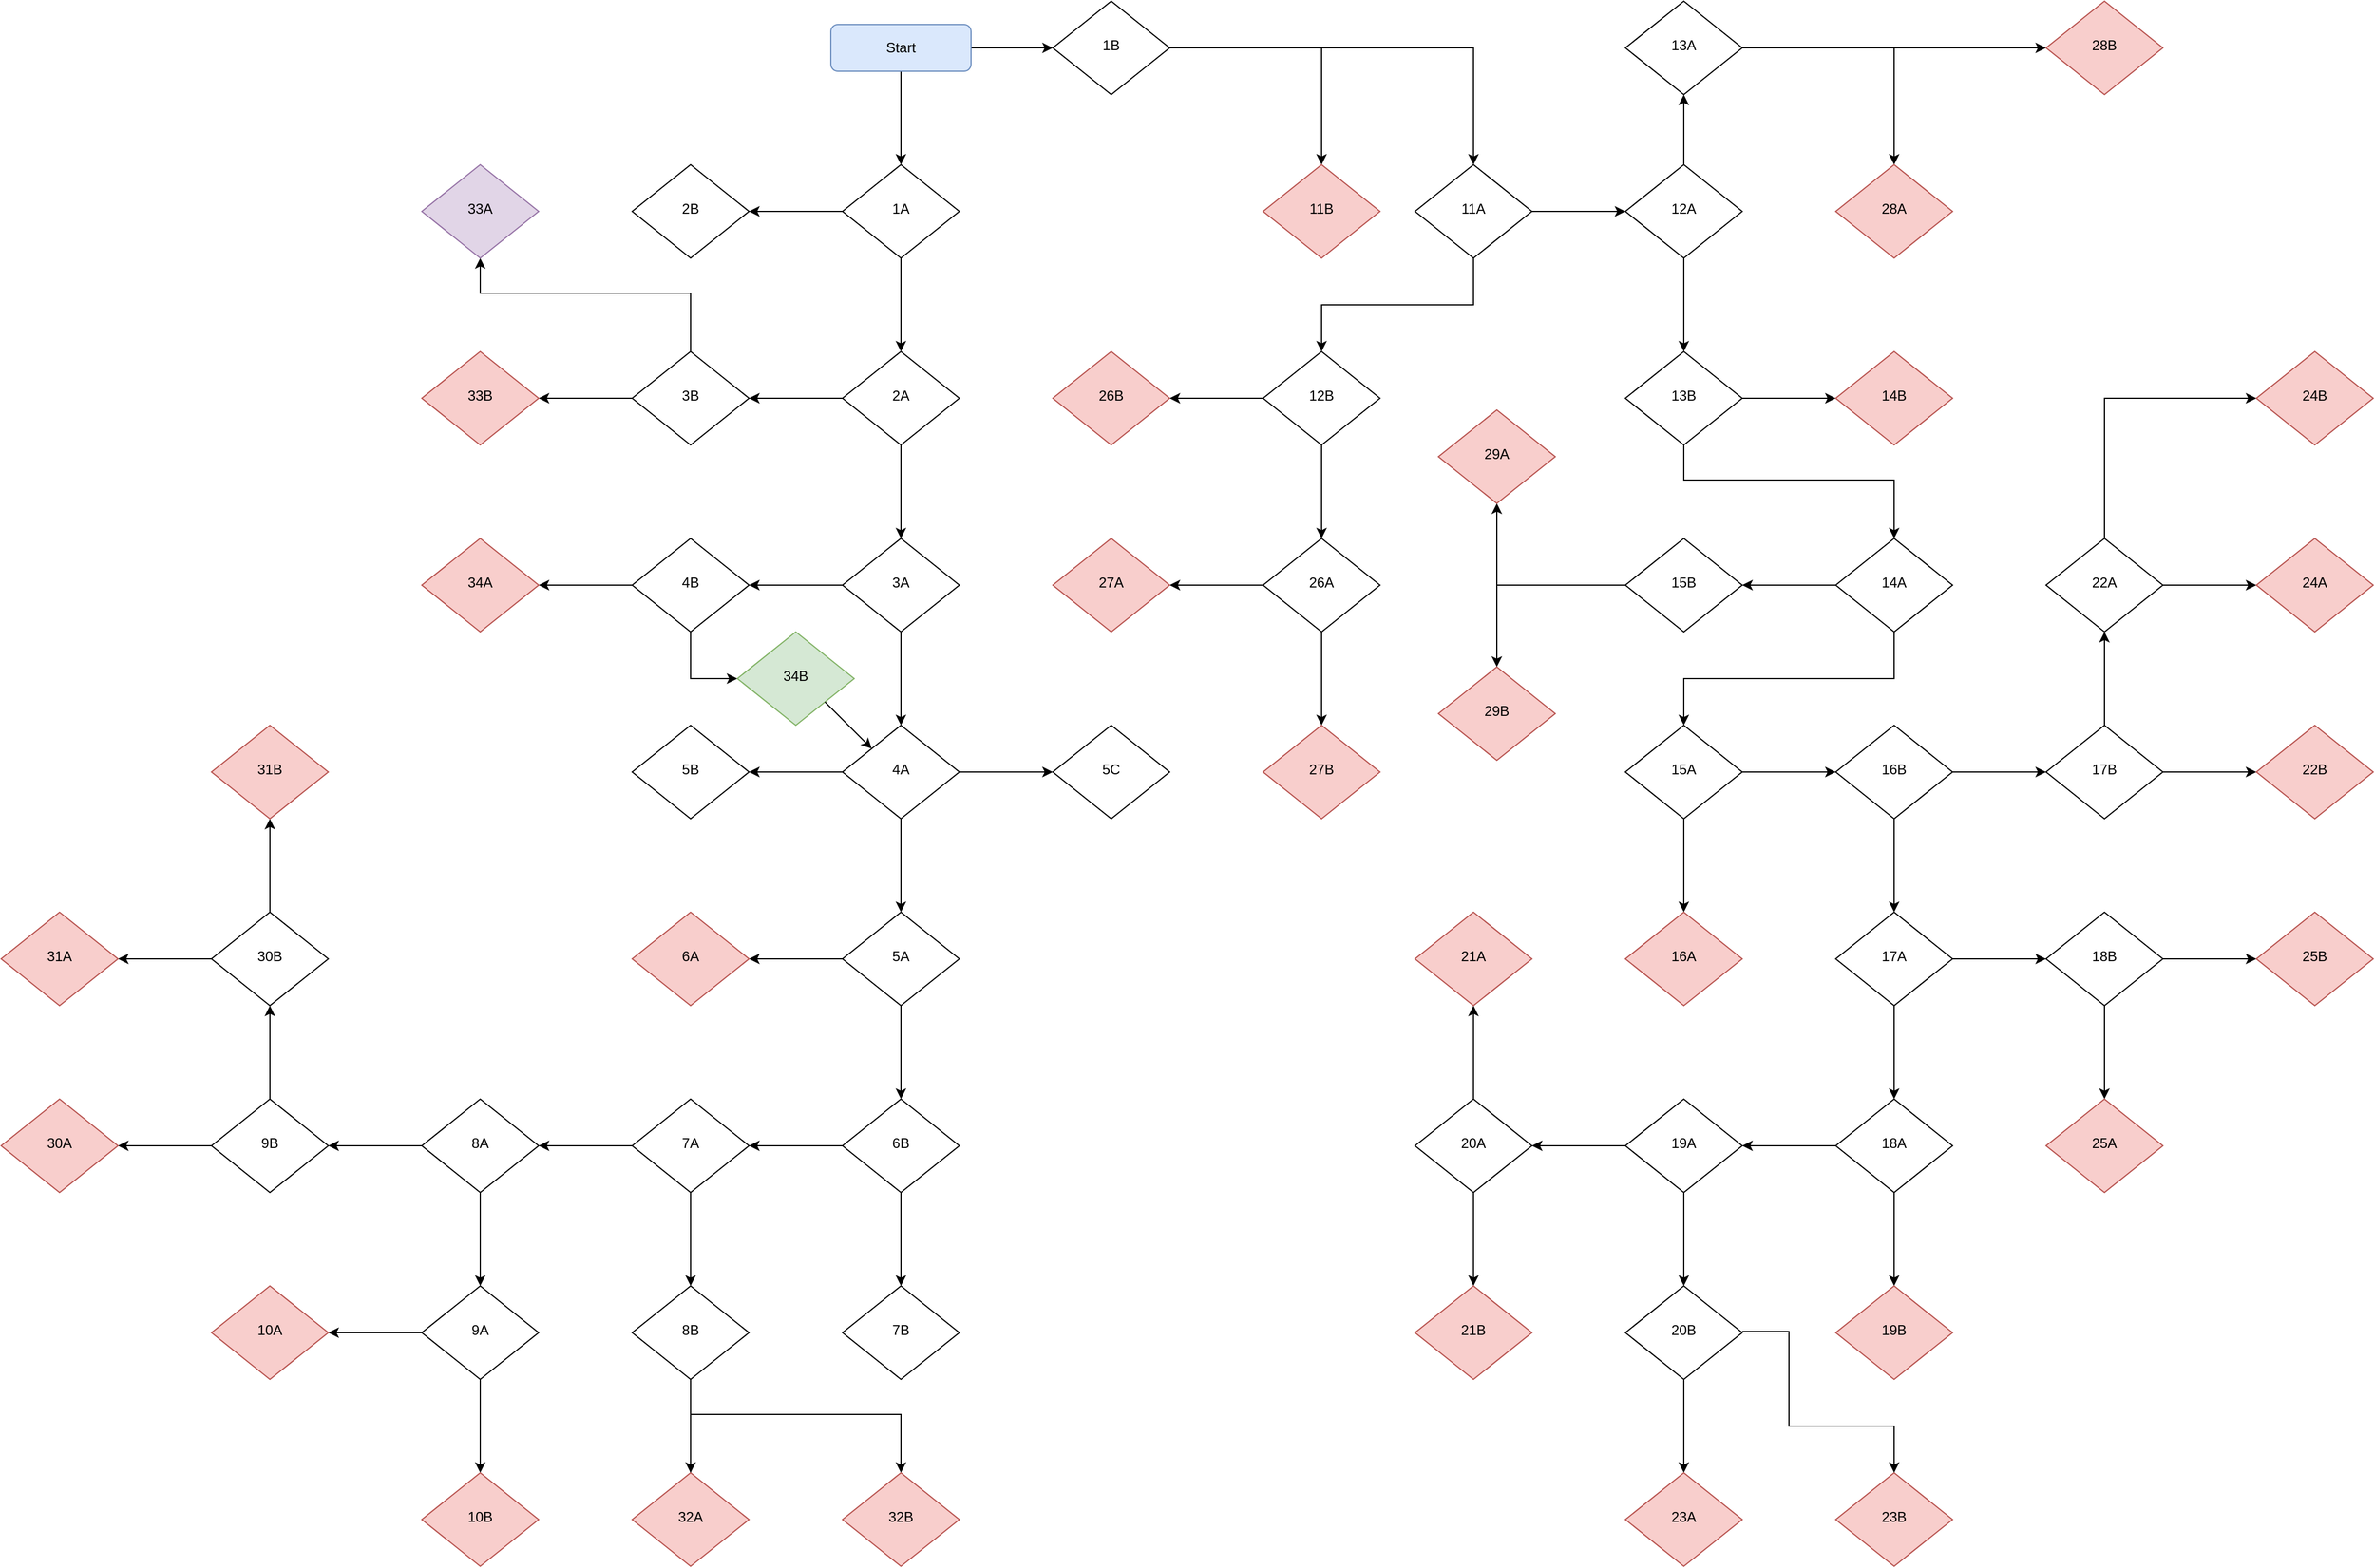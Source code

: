 <mxfile version="20.5.1" type="device"><diagram id="C5RBs43oDa-KdzZeNtuy" name="Page-1"><mxGraphModel dx="2282" dy="828" grid="1" gridSize="10" guides="1" tooltips="1" connect="1" arrows="1" fold="1" page="1" pageScale="1" pageWidth="827" pageHeight="1169" math="0" shadow="0"><root><mxCell id="WIyWlLk6GJQsqaUBKTNV-0"/><mxCell id="WIyWlLk6GJQsqaUBKTNV-1" parent="WIyWlLk6GJQsqaUBKTNV-0"/><mxCell id="Xb-fCRX7kmnJ2UhcI5uD-5" value="" style="edgeStyle=orthogonalEdgeStyle;rounded=0;orthogonalLoop=1;jettySize=auto;html=1;" edge="1" parent="WIyWlLk6GJQsqaUBKTNV-1" source="WIyWlLk6GJQsqaUBKTNV-3" target="Xb-fCRX7kmnJ2UhcI5uD-3"><mxGeometry relative="1" as="geometry"/></mxCell><mxCell id="Xb-fCRX7kmnJ2UhcI5uD-6" value="" style="edgeStyle=orthogonalEdgeStyle;rounded=0;orthogonalLoop=1;jettySize=auto;html=1;" edge="1" parent="WIyWlLk6GJQsqaUBKTNV-1" source="WIyWlLk6GJQsqaUBKTNV-3" target="WIyWlLk6GJQsqaUBKTNV-6"><mxGeometry relative="1" as="geometry"/></mxCell><mxCell id="WIyWlLk6GJQsqaUBKTNV-3" value="Start" style="rounded=1;whiteSpace=wrap;html=1;fontSize=12;glass=0;strokeWidth=1;shadow=0;fillColor=#dae8fc;strokeColor=#6c8ebf;" parent="WIyWlLk6GJQsqaUBKTNV-1" vertex="1"><mxGeometry x="160" y="50" width="120" height="40" as="geometry"/></mxCell><mxCell id="Xb-fCRX7kmnJ2UhcI5uD-8" value="" style="edgeStyle=orthogonalEdgeStyle;rounded=0;orthogonalLoop=1;jettySize=auto;html=1;" edge="1" parent="WIyWlLk6GJQsqaUBKTNV-1" source="WIyWlLk6GJQsqaUBKTNV-6" target="Xb-fCRX7kmnJ2UhcI5uD-7"><mxGeometry relative="1" as="geometry"><Array as="points"><mxPoint x="40" y="210"/></Array></mxGeometry></mxCell><mxCell id="Xb-fCRX7kmnJ2UhcI5uD-10" value="" style="edgeStyle=orthogonalEdgeStyle;rounded=0;orthogonalLoop=1;jettySize=auto;html=1;" edge="1" parent="WIyWlLk6GJQsqaUBKTNV-1" source="WIyWlLk6GJQsqaUBKTNV-6" target="Xb-fCRX7kmnJ2UhcI5uD-9"><mxGeometry relative="1" as="geometry"/></mxCell><mxCell id="WIyWlLk6GJQsqaUBKTNV-6" value="1A" style="rhombus;whiteSpace=wrap;html=1;shadow=0;fontFamily=Helvetica;fontSize=12;align=center;strokeWidth=1;spacing=6;spacingTop=-4;" parent="WIyWlLk6GJQsqaUBKTNV-1" vertex="1"><mxGeometry x="170" y="170" width="100" height="80" as="geometry"/></mxCell><mxCell id="Xb-fCRX7kmnJ2UhcI5uD-70" value="" style="edgeStyle=orthogonalEdgeStyle;rounded=0;orthogonalLoop=1;jettySize=auto;html=1;" edge="1" parent="WIyWlLk6GJQsqaUBKTNV-1" source="Xb-fCRX7kmnJ2UhcI5uD-3" target="Xb-fCRX7kmnJ2UhcI5uD-69"><mxGeometry relative="1" as="geometry"><Array as="points"><mxPoint x="580" y="70"/></Array></mxGeometry></mxCell><mxCell id="Xb-fCRX7kmnJ2UhcI5uD-3" value="1B" style="rhombus;whiteSpace=wrap;html=1;shadow=0;fontFamily=Helvetica;fontSize=12;align=center;strokeWidth=1;spacing=6;spacingTop=-4;" vertex="1" parent="WIyWlLk6GJQsqaUBKTNV-1"><mxGeometry x="350" y="30" width="100" height="80" as="geometry"/></mxCell><mxCell id="Xb-fCRX7kmnJ2UhcI5uD-7" value="2B" style="rhombus;whiteSpace=wrap;html=1;shadow=0;strokeWidth=1;spacing=6;spacingTop=-4;" vertex="1" parent="WIyWlLk6GJQsqaUBKTNV-1"><mxGeometry x="-10" y="170" width="100" height="80" as="geometry"/></mxCell><mxCell id="Xb-fCRX7kmnJ2UhcI5uD-12" value="" style="edgeStyle=orthogonalEdgeStyle;rounded=0;orthogonalLoop=1;jettySize=auto;html=1;" edge="1" parent="WIyWlLk6GJQsqaUBKTNV-1" source="Xb-fCRX7kmnJ2UhcI5uD-9" target="Xb-fCRX7kmnJ2UhcI5uD-11"><mxGeometry relative="1" as="geometry"/></mxCell><mxCell id="Xb-fCRX7kmnJ2UhcI5uD-15" value="" style="edgeStyle=orthogonalEdgeStyle;rounded=0;orthogonalLoop=1;jettySize=auto;html=1;" edge="1" parent="WIyWlLk6GJQsqaUBKTNV-1" source="Xb-fCRX7kmnJ2UhcI5uD-9" target="Xb-fCRX7kmnJ2UhcI5uD-14"><mxGeometry relative="1" as="geometry"/></mxCell><mxCell id="Xb-fCRX7kmnJ2UhcI5uD-9" value="2A" style="rhombus;whiteSpace=wrap;html=1;shadow=0;fontFamily=Helvetica;fontSize=12;align=center;strokeWidth=1;spacing=6;spacingTop=-4;" vertex="1" parent="WIyWlLk6GJQsqaUBKTNV-1"><mxGeometry x="170" y="330" width="100" height="80" as="geometry"/></mxCell><mxCell id="Xb-fCRX7kmnJ2UhcI5uD-18" value="" style="edgeStyle=orthogonalEdgeStyle;rounded=0;orthogonalLoop=1;jettySize=auto;html=1;" edge="1" parent="WIyWlLk6GJQsqaUBKTNV-1" source="Xb-fCRX7kmnJ2UhcI5uD-11" target="Xb-fCRX7kmnJ2UhcI5uD-17"><mxGeometry relative="1" as="geometry"/></mxCell><mxCell id="Xb-fCRX7kmnJ2UhcI5uD-21" value="" style="edgeStyle=orthogonalEdgeStyle;rounded=0;orthogonalLoop=1;jettySize=auto;html=1;" edge="1" parent="WIyWlLk6GJQsqaUBKTNV-1" source="Xb-fCRX7kmnJ2UhcI5uD-11" target="Xb-fCRX7kmnJ2UhcI5uD-20"><mxGeometry relative="1" as="geometry"/></mxCell><mxCell id="Xb-fCRX7kmnJ2UhcI5uD-11" value="3A" style="rhombus;whiteSpace=wrap;html=1;shadow=0;fontFamily=Helvetica;fontSize=12;align=center;strokeWidth=1;spacing=6;spacingTop=-4;" vertex="1" parent="WIyWlLk6GJQsqaUBKTNV-1"><mxGeometry x="170" y="490" width="100" height="80" as="geometry"/></mxCell><mxCell id="Xb-fCRX7kmnJ2UhcI5uD-197" value="" style="edgeStyle=orthogonalEdgeStyle;rounded=0;orthogonalLoop=1;jettySize=auto;html=1;" edge="1" parent="WIyWlLk6GJQsqaUBKTNV-1" source="Xb-fCRX7kmnJ2UhcI5uD-14" target="Xb-fCRX7kmnJ2UhcI5uD-196"><mxGeometry relative="1" as="geometry"><Array as="points"><mxPoint x="40" y="280"/><mxPoint x="-140" y="280"/></Array></mxGeometry></mxCell><mxCell id="Xb-fCRX7kmnJ2UhcI5uD-200" value="" style="edgeStyle=orthogonalEdgeStyle;rounded=0;orthogonalLoop=1;jettySize=auto;html=1;" edge="1" parent="WIyWlLk6GJQsqaUBKTNV-1" source="Xb-fCRX7kmnJ2UhcI5uD-14" target="Xb-fCRX7kmnJ2UhcI5uD-198"><mxGeometry relative="1" as="geometry"/></mxCell><mxCell id="Xb-fCRX7kmnJ2UhcI5uD-14" value="3B" style="rhombus;whiteSpace=wrap;html=1;shadow=0;fontFamily=Helvetica;fontSize=12;align=center;strokeWidth=1;spacing=6;spacingTop=-4;" vertex="1" parent="WIyWlLk6GJQsqaUBKTNV-1"><mxGeometry x="-10" y="330" width="100" height="80" as="geometry"/></mxCell><mxCell id="Xb-fCRX7kmnJ2UhcI5uD-202" value="" style="edgeStyle=orthogonalEdgeStyle;rounded=0;orthogonalLoop=1;jettySize=auto;html=1;" edge="1" parent="WIyWlLk6GJQsqaUBKTNV-1" source="Xb-fCRX7kmnJ2UhcI5uD-17" target="Xb-fCRX7kmnJ2UhcI5uD-201"><mxGeometry relative="1" as="geometry"/></mxCell><mxCell id="Xb-fCRX7kmnJ2UhcI5uD-205" value="" style="edgeStyle=orthogonalEdgeStyle;rounded=0;orthogonalLoop=1;jettySize=auto;html=1;" edge="1" parent="WIyWlLk6GJQsqaUBKTNV-1" source="Xb-fCRX7kmnJ2UhcI5uD-17" target="Xb-fCRX7kmnJ2UhcI5uD-203"><mxGeometry relative="1" as="geometry"><Array as="points"><mxPoint x="40" y="610"/><mxPoint x="70" y="610"/><mxPoint x="70" y="610"/></Array></mxGeometry></mxCell><mxCell id="Xb-fCRX7kmnJ2UhcI5uD-17" value="4B" style="rhombus;whiteSpace=wrap;html=1;shadow=0;fontFamily=Helvetica;fontSize=12;align=center;strokeWidth=1;spacing=6;spacingTop=-4;" vertex="1" parent="WIyWlLk6GJQsqaUBKTNV-1"><mxGeometry x="-10" y="490" width="100" height="80" as="geometry"/></mxCell><mxCell id="Xb-fCRX7kmnJ2UhcI5uD-28" value="" style="edgeStyle=orthogonalEdgeStyle;rounded=0;orthogonalLoop=1;jettySize=auto;html=1;" edge="1" parent="WIyWlLk6GJQsqaUBKTNV-1" source="Xb-fCRX7kmnJ2UhcI5uD-20" target="Xb-fCRX7kmnJ2UhcI5uD-27"><mxGeometry relative="1" as="geometry"/></mxCell><mxCell id="Xb-fCRX7kmnJ2UhcI5uD-31" value="" style="edgeStyle=orthogonalEdgeStyle;rounded=0;orthogonalLoop=1;jettySize=auto;html=1;" edge="1" parent="WIyWlLk6GJQsqaUBKTNV-1" source="Xb-fCRX7kmnJ2UhcI5uD-20" target="Xb-fCRX7kmnJ2UhcI5uD-30"><mxGeometry relative="1" as="geometry"/></mxCell><mxCell id="Xb-fCRX7kmnJ2UhcI5uD-158" value="" style="edgeStyle=orthogonalEdgeStyle;rounded=0;orthogonalLoop=1;jettySize=auto;html=1;" edge="1" parent="WIyWlLk6GJQsqaUBKTNV-1" source="Xb-fCRX7kmnJ2UhcI5uD-20" target="Xb-fCRX7kmnJ2UhcI5uD-32"><mxGeometry relative="1" as="geometry"/></mxCell><mxCell id="Xb-fCRX7kmnJ2UhcI5uD-20" value="4A" style="rhombus;whiteSpace=wrap;html=1;shadow=0;fontFamily=Helvetica;fontSize=12;align=center;strokeWidth=1;spacing=6;spacingTop=-4;" vertex="1" parent="WIyWlLk6GJQsqaUBKTNV-1"><mxGeometry x="170" y="650" width="100" height="80" as="geometry"/></mxCell><mxCell id="Xb-fCRX7kmnJ2UhcI5uD-36" value="" style="edgeStyle=orthogonalEdgeStyle;rounded=0;orthogonalLoop=1;jettySize=auto;html=1;" edge="1" parent="WIyWlLk6GJQsqaUBKTNV-1" source="Xb-fCRX7kmnJ2UhcI5uD-27" target="Xb-fCRX7kmnJ2UhcI5uD-35"><mxGeometry relative="1" as="geometry"/></mxCell><mxCell id="Xb-fCRX7kmnJ2UhcI5uD-43" value="" style="edgeStyle=orthogonalEdgeStyle;rounded=0;orthogonalLoop=1;jettySize=auto;html=1;" edge="1" parent="WIyWlLk6GJQsqaUBKTNV-1" source="Xb-fCRX7kmnJ2UhcI5uD-27" target="Xb-fCRX7kmnJ2UhcI5uD-42"><mxGeometry relative="1" as="geometry"/></mxCell><mxCell id="Xb-fCRX7kmnJ2UhcI5uD-27" value="5A" style="rhombus;whiteSpace=wrap;html=1;shadow=0;fontFamily=Helvetica;fontSize=12;align=center;strokeWidth=1;spacing=6;spacingTop=-4;" vertex="1" parent="WIyWlLk6GJQsqaUBKTNV-1"><mxGeometry x="170" y="810" width="100" height="80" as="geometry"/></mxCell><mxCell id="Xb-fCRX7kmnJ2UhcI5uD-30" value="5B" style="rhombus;whiteSpace=wrap;html=1;shadow=0;fontFamily=Helvetica;fontSize=12;align=center;strokeWidth=1;spacing=6;spacingTop=-4;" vertex="1" parent="WIyWlLk6GJQsqaUBKTNV-1"><mxGeometry x="-10" y="650" width="100" height="80" as="geometry"/></mxCell><mxCell id="Xb-fCRX7kmnJ2UhcI5uD-32" value="5C" style="rhombus;whiteSpace=wrap;html=1;shadow=0;fontFamily=Helvetica;fontSize=12;align=center;strokeWidth=1;spacing=6;spacingTop=-4;" vertex="1" parent="WIyWlLk6GJQsqaUBKTNV-1"><mxGeometry x="350" y="650" width="100" height="80" as="geometry"/></mxCell><mxCell id="Xb-fCRX7kmnJ2UhcI5uD-35" value="6A" style="rhombus;whiteSpace=wrap;html=1;shadow=0;fontFamily=Helvetica;fontSize=12;align=center;strokeWidth=1;spacing=6;spacingTop=-4;fillColor=#f8cecc;strokeColor=#b85450;" vertex="1" parent="WIyWlLk6GJQsqaUBKTNV-1"><mxGeometry x="-10" y="810" width="100" height="80" as="geometry"/></mxCell><mxCell id="Xb-fCRX7kmnJ2UhcI5uD-45" value="" style="edgeStyle=orthogonalEdgeStyle;rounded=0;orthogonalLoop=1;jettySize=auto;html=1;" edge="1" parent="WIyWlLk6GJQsqaUBKTNV-1" source="Xb-fCRX7kmnJ2UhcI5uD-42" target="Xb-fCRX7kmnJ2UhcI5uD-44"><mxGeometry relative="1" as="geometry"/></mxCell><mxCell id="Xb-fCRX7kmnJ2UhcI5uD-48" value="" style="edgeStyle=orthogonalEdgeStyle;rounded=0;orthogonalLoop=1;jettySize=auto;html=1;" edge="1" parent="WIyWlLk6GJQsqaUBKTNV-1" source="Xb-fCRX7kmnJ2UhcI5uD-42" target="Xb-fCRX7kmnJ2UhcI5uD-47"><mxGeometry relative="1" as="geometry"/></mxCell><mxCell id="Xb-fCRX7kmnJ2UhcI5uD-42" value="6B" style="rhombus;whiteSpace=wrap;html=1;shadow=0;fontFamily=Helvetica;fontSize=12;align=center;strokeWidth=1;spacing=6;spacingTop=-4;" vertex="1" parent="WIyWlLk6GJQsqaUBKTNV-1"><mxGeometry x="170" y="970" width="100" height="80" as="geometry"/></mxCell><mxCell id="Xb-fCRX7kmnJ2UhcI5uD-51" value="" style="edgeStyle=orthogonalEdgeStyle;rounded=0;orthogonalLoop=1;jettySize=auto;html=1;" edge="1" parent="WIyWlLk6GJQsqaUBKTNV-1" source="Xb-fCRX7kmnJ2UhcI5uD-44" target="Xb-fCRX7kmnJ2UhcI5uD-50"><mxGeometry relative="1" as="geometry"/></mxCell><mxCell id="Xb-fCRX7kmnJ2UhcI5uD-55" value="" style="edgeStyle=orthogonalEdgeStyle;rounded=0;orthogonalLoop=1;jettySize=auto;html=1;" edge="1" parent="WIyWlLk6GJQsqaUBKTNV-1" source="Xb-fCRX7kmnJ2UhcI5uD-44" target="Xb-fCRX7kmnJ2UhcI5uD-54"><mxGeometry relative="1" as="geometry"/></mxCell><mxCell id="Xb-fCRX7kmnJ2UhcI5uD-44" value="7A" style="rhombus;whiteSpace=wrap;html=1;shadow=0;fontFamily=Helvetica;fontSize=12;align=center;strokeWidth=1;spacing=6;spacingTop=-4;" vertex="1" parent="WIyWlLk6GJQsqaUBKTNV-1"><mxGeometry x="-10" y="970" width="100" height="80" as="geometry"/></mxCell><mxCell id="Xb-fCRX7kmnJ2UhcI5uD-47" value="7B" style="rhombus;whiteSpace=wrap;html=1;shadow=0;fontFamily=Helvetica;fontSize=12;align=center;strokeWidth=1;spacing=6;spacingTop=-4;" vertex="1" parent="WIyWlLk6GJQsqaUBKTNV-1"><mxGeometry x="170" y="1130" width="100" height="80" as="geometry"/></mxCell><mxCell id="Xb-fCRX7kmnJ2UhcI5uD-189" value="" style="edgeStyle=orthogonalEdgeStyle;rounded=0;orthogonalLoop=1;jettySize=auto;html=1;" edge="1" parent="WIyWlLk6GJQsqaUBKTNV-1" source="Xb-fCRX7kmnJ2UhcI5uD-50" target="Xb-fCRX7kmnJ2UhcI5uD-188"><mxGeometry relative="1" as="geometry"/></mxCell><mxCell id="Xb-fCRX7kmnJ2UhcI5uD-50" value="8B" style="rhombus;whiteSpace=wrap;html=1;shadow=0;fontFamily=Helvetica;fontSize=12;align=center;strokeWidth=1;spacing=6;spacingTop=-4;" vertex="1" parent="WIyWlLk6GJQsqaUBKTNV-1"><mxGeometry x="-10" y="1130" width="100" height="80" as="geometry"/></mxCell><mxCell id="Xb-fCRX7kmnJ2UhcI5uD-59" value="" style="edgeStyle=orthogonalEdgeStyle;rounded=0;orthogonalLoop=1;jettySize=auto;html=1;" edge="1" parent="WIyWlLk6GJQsqaUBKTNV-1" source="Xb-fCRX7kmnJ2UhcI5uD-54" target="Xb-fCRX7kmnJ2UhcI5uD-58"><mxGeometry relative="1" as="geometry"/></mxCell><mxCell id="Xb-fCRX7kmnJ2UhcI5uD-61" value="" style="edgeStyle=orthogonalEdgeStyle;rounded=0;orthogonalLoop=1;jettySize=auto;html=1;" edge="1" parent="WIyWlLk6GJQsqaUBKTNV-1" source="Xb-fCRX7kmnJ2UhcI5uD-54" target="Xb-fCRX7kmnJ2UhcI5uD-60"><mxGeometry relative="1" as="geometry"/></mxCell><mxCell id="Xb-fCRX7kmnJ2UhcI5uD-54" value="8A" style="rhombus;whiteSpace=wrap;html=1;shadow=0;fontFamily=Helvetica;fontSize=12;align=center;strokeWidth=1;spacing=6;spacingTop=-4;" vertex="1" parent="WIyWlLk6GJQsqaUBKTNV-1"><mxGeometry x="-190" y="970" width="100" height="80" as="geometry"/></mxCell><mxCell id="Xb-fCRX7kmnJ2UhcI5uD-174" value="" style="edgeStyle=orthogonalEdgeStyle;rounded=0;orthogonalLoop=1;jettySize=auto;html=1;" edge="1" parent="WIyWlLk6GJQsqaUBKTNV-1" source="Xb-fCRX7kmnJ2UhcI5uD-58" target="Xb-fCRX7kmnJ2UhcI5uD-173"><mxGeometry relative="1" as="geometry"/></mxCell><mxCell id="Xb-fCRX7kmnJ2UhcI5uD-177" value="" style="edgeStyle=orthogonalEdgeStyle;rounded=0;orthogonalLoop=1;jettySize=auto;html=1;" edge="1" parent="WIyWlLk6GJQsqaUBKTNV-1" source="Xb-fCRX7kmnJ2UhcI5uD-58" target="Xb-fCRX7kmnJ2UhcI5uD-176"><mxGeometry relative="1" as="geometry"><Array as="points"><mxPoint x="-320" y="850"/></Array></mxGeometry></mxCell><mxCell id="Xb-fCRX7kmnJ2UhcI5uD-58" value="9B" style="rhombus;whiteSpace=wrap;html=1;shadow=0;fontFamily=Helvetica;fontSize=12;align=center;strokeWidth=1;spacing=6;spacingTop=-4;" vertex="1" parent="WIyWlLk6GJQsqaUBKTNV-1"><mxGeometry x="-370" y="970" width="100" height="80" as="geometry"/></mxCell><mxCell id="Xb-fCRX7kmnJ2UhcI5uD-66" value="" style="edgeStyle=orthogonalEdgeStyle;rounded=0;orthogonalLoop=1;jettySize=auto;html=1;" edge="1" parent="WIyWlLk6GJQsqaUBKTNV-1" source="Xb-fCRX7kmnJ2UhcI5uD-60" target="Xb-fCRX7kmnJ2UhcI5uD-65"><mxGeometry relative="1" as="geometry"/></mxCell><mxCell id="Xb-fCRX7kmnJ2UhcI5uD-68" value="" style="edgeStyle=orthogonalEdgeStyle;rounded=0;orthogonalLoop=1;jettySize=auto;html=1;" edge="1" parent="WIyWlLk6GJQsqaUBKTNV-1" source="Xb-fCRX7kmnJ2UhcI5uD-60" target="Xb-fCRX7kmnJ2UhcI5uD-67"><mxGeometry relative="1" as="geometry"/></mxCell><mxCell id="Xb-fCRX7kmnJ2UhcI5uD-60" value="9A" style="rhombus;whiteSpace=wrap;html=1;shadow=0;fontFamily=Helvetica;fontSize=12;align=center;strokeWidth=1;spacing=6;spacingTop=-4;" vertex="1" parent="WIyWlLk6GJQsqaUBKTNV-1"><mxGeometry x="-190" y="1130" width="100" height="80" as="geometry"/></mxCell><mxCell id="Xb-fCRX7kmnJ2UhcI5uD-65" value="10A" style="rhombus;whiteSpace=wrap;html=1;shadow=0;fontFamily=Helvetica;fontSize=12;align=center;strokeWidth=1;spacing=6;spacingTop=-4;fillColor=#f8cecc;strokeColor=#b85450;" vertex="1" parent="WIyWlLk6GJQsqaUBKTNV-1"><mxGeometry x="-370" y="1130" width="100" height="80" as="geometry"/></mxCell><mxCell id="Xb-fCRX7kmnJ2UhcI5uD-67" value="10B" style="rhombus;whiteSpace=wrap;html=1;shadow=0;fontFamily=Helvetica;fontSize=12;align=center;strokeWidth=1;spacing=6;spacingTop=-4;fillColor=#f8cecc;strokeColor=#b85450;" vertex="1" parent="WIyWlLk6GJQsqaUBKTNV-1"><mxGeometry x="-190" y="1290" width="100" height="80" as="geometry"/></mxCell><mxCell id="Xb-fCRX7kmnJ2UhcI5uD-69" value="11B" style="rhombus;whiteSpace=wrap;html=1;shadow=0;fontFamily=Helvetica;fontSize=12;align=center;strokeWidth=1;spacing=6;spacingTop=-4;fillColor=#f8cecc;strokeColor=#b85450;" vertex="1" parent="WIyWlLk6GJQsqaUBKTNV-1"><mxGeometry x="530" y="170" width="100" height="80" as="geometry"/></mxCell><mxCell id="Xb-fCRX7kmnJ2UhcI5uD-71" value="" style="edgeStyle=orthogonalEdgeStyle;rounded=0;orthogonalLoop=1;jettySize=auto;html=1;" edge="1" parent="WIyWlLk6GJQsqaUBKTNV-1"><mxGeometry relative="1" as="geometry"><mxPoint x="580" y="70" as="sourcePoint"/><mxPoint x="710" y="170" as="targetPoint"/><Array as="points"><mxPoint x="710" y="70"/></Array></mxGeometry></mxCell><mxCell id="Xb-fCRX7kmnJ2UhcI5uD-77" value="" style="edgeStyle=orthogonalEdgeStyle;rounded=0;orthogonalLoop=1;jettySize=auto;html=1;" edge="1" parent="WIyWlLk6GJQsqaUBKTNV-1" source="Xb-fCRX7kmnJ2UhcI5uD-72" target="Xb-fCRX7kmnJ2UhcI5uD-76"><mxGeometry relative="1" as="geometry"/></mxCell><mxCell id="Xb-fCRX7kmnJ2UhcI5uD-79" value="" style="edgeStyle=orthogonalEdgeStyle;rounded=0;orthogonalLoop=1;jettySize=auto;html=1;" edge="1" parent="WIyWlLk6GJQsqaUBKTNV-1" source="Xb-fCRX7kmnJ2UhcI5uD-72" target="Xb-fCRX7kmnJ2UhcI5uD-78"><mxGeometry relative="1" as="geometry"><Array as="points"><mxPoint x="710" y="290"/><mxPoint x="580" y="290"/></Array></mxGeometry></mxCell><mxCell id="Xb-fCRX7kmnJ2UhcI5uD-72" value="11A" style="rhombus;whiteSpace=wrap;html=1;shadow=0;fontFamily=Helvetica;fontSize=12;align=center;strokeWidth=1;spacing=6;spacingTop=-4;" vertex="1" parent="WIyWlLk6GJQsqaUBKTNV-1"><mxGeometry x="660" y="170" width="100" height="80" as="geometry"/></mxCell><mxCell id="Xb-fCRX7kmnJ2UhcI5uD-83" value="" style="edgeStyle=orthogonalEdgeStyle;rounded=0;orthogonalLoop=1;jettySize=auto;html=1;" edge="1" parent="WIyWlLk6GJQsqaUBKTNV-1" source="Xb-fCRX7kmnJ2UhcI5uD-76" target="Xb-fCRX7kmnJ2UhcI5uD-82"><mxGeometry relative="1" as="geometry"/></mxCell><mxCell id="Xb-fCRX7kmnJ2UhcI5uD-85" value="" style="edgeStyle=orthogonalEdgeStyle;rounded=0;orthogonalLoop=1;jettySize=auto;html=1;" edge="1" parent="WIyWlLk6GJQsqaUBKTNV-1" source="Xb-fCRX7kmnJ2UhcI5uD-76" target="Xb-fCRX7kmnJ2UhcI5uD-84"><mxGeometry relative="1" as="geometry"/></mxCell><mxCell id="Xb-fCRX7kmnJ2UhcI5uD-76" value="12A" style="rhombus;whiteSpace=wrap;html=1;shadow=0;fontFamily=Helvetica;fontSize=12;align=center;strokeWidth=1;spacing=6;spacingTop=-4;" vertex="1" parent="WIyWlLk6GJQsqaUBKTNV-1"><mxGeometry x="840" y="170" width="100" height="80" as="geometry"/></mxCell><mxCell id="Xb-fCRX7kmnJ2UhcI5uD-146" value="" style="edgeStyle=orthogonalEdgeStyle;rounded=0;orthogonalLoop=1;jettySize=auto;html=1;" edge="1" parent="WIyWlLk6GJQsqaUBKTNV-1" source="Xb-fCRX7kmnJ2UhcI5uD-78" target="Xb-fCRX7kmnJ2UhcI5uD-145"><mxGeometry relative="1" as="geometry"/></mxCell><mxCell id="Xb-fCRX7kmnJ2UhcI5uD-148" value="" style="edgeStyle=orthogonalEdgeStyle;rounded=0;orthogonalLoop=1;jettySize=auto;html=1;" edge="1" parent="WIyWlLk6GJQsqaUBKTNV-1" source="Xb-fCRX7kmnJ2UhcI5uD-78" target="Xb-fCRX7kmnJ2UhcI5uD-147"><mxGeometry relative="1" as="geometry"/></mxCell><mxCell id="Xb-fCRX7kmnJ2UhcI5uD-78" value="12B" style="rhombus;whiteSpace=wrap;html=1;shadow=0;fontFamily=Helvetica;fontSize=12;align=center;strokeWidth=1;spacing=6;spacingTop=-4;" vertex="1" parent="WIyWlLk6GJQsqaUBKTNV-1"><mxGeometry x="530" y="330" width="100" height="80" as="geometry"/></mxCell><mxCell id="Xb-fCRX7kmnJ2UhcI5uD-160" value="" style="edgeStyle=orthogonalEdgeStyle;rounded=0;orthogonalLoop=1;jettySize=auto;html=1;" edge="1" parent="WIyWlLk6GJQsqaUBKTNV-1" source="Xb-fCRX7kmnJ2UhcI5uD-82" target="Xb-fCRX7kmnJ2UhcI5uD-159"><mxGeometry relative="1" as="geometry"/></mxCell><mxCell id="Xb-fCRX7kmnJ2UhcI5uD-162" value="" style="edgeStyle=orthogonalEdgeStyle;rounded=0;orthogonalLoop=1;jettySize=auto;html=1;" edge="1" parent="WIyWlLk6GJQsqaUBKTNV-1" source="Xb-fCRX7kmnJ2UhcI5uD-82" target="Xb-fCRX7kmnJ2UhcI5uD-161"><mxGeometry relative="1" as="geometry"/></mxCell><mxCell id="Xb-fCRX7kmnJ2UhcI5uD-82" value="13A" style="rhombus;whiteSpace=wrap;html=1;shadow=0;fontFamily=Helvetica;fontSize=12;align=center;strokeWidth=1;spacing=6;spacingTop=-4;" vertex="1" parent="WIyWlLk6GJQsqaUBKTNV-1"><mxGeometry x="840" y="30" width="100" height="80" as="geometry"/></mxCell><mxCell id="Xb-fCRX7kmnJ2UhcI5uD-87" value="" style="edgeStyle=orthogonalEdgeStyle;rounded=0;orthogonalLoop=1;jettySize=auto;html=1;" edge="1" parent="WIyWlLk6GJQsqaUBKTNV-1" source="Xb-fCRX7kmnJ2UhcI5uD-84" target="Xb-fCRX7kmnJ2UhcI5uD-86"><mxGeometry relative="1" as="geometry"><Array as="points"><mxPoint x="890" y="440"/><mxPoint x="1070" y="440"/></Array></mxGeometry></mxCell><mxCell id="Xb-fCRX7kmnJ2UhcI5uD-89" value="" style="edgeStyle=orthogonalEdgeStyle;rounded=0;orthogonalLoop=1;jettySize=auto;html=1;" edge="1" parent="WIyWlLk6GJQsqaUBKTNV-1" source="Xb-fCRX7kmnJ2UhcI5uD-84" target="Xb-fCRX7kmnJ2UhcI5uD-88"><mxGeometry relative="1" as="geometry"/></mxCell><mxCell id="Xb-fCRX7kmnJ2UhcI5uD-84" value="13B" style="rhombus;whiteSpace=wrap;html=1;shadow=0;fontFamily=Helvetica;fontSize=12;align=center;strokeWidth=1;spacing=6;spacingTop=-4;" vertex="1" parent="WIyWlLk6GJQsqaUBKTNV-1"><mxGeometry x="840" y="330" width="100" height="80" as="geometry"/></mxCell><mxCell id="Xb-fCRX7kmnJ2UhcI5uD-91" value="" style="edgeStyle=orthogonalEdgeStyle;rounded=0;orthogonalLoop=1;jettySize=auto;html=1;" edge="1" parent="WIyWlLk6GJQsqaUBKTNV-1" source="Xb-fCRX7kmnJ2UhcI5uD-86" target="Xb-fCRX7kmnJ2UhcI5uD-90"><mxGeometry relative="1" as="geometry"><Array as="points"><mxPoint x="1070" y="610"/><mxPoint x="890" y="610"/></Array></mxGeometry></mxCell><mxCell id="Xb-fCRX7kmnJ2UhcI5uD-163" value="" style="edgeStyle=orthogonalEdgeStyle;rounded=0;orthogonalLoop=1;jettySize=auto;html=1;" edge="1" parent="WIyWlLk6GJQsqaUBKTNV-1" source="Xb-fCRX7kmnJ2UhcI5uD-86" target="Xb-fCRX7kmnJ2UhcI5uD-94"><mxGeometry relative="1" as="geometry"/></mxCell><mxCell id="Xb-fCRX7kmnJ2UhcI5uD-86" value="14A" style="rhombus;whiteSpace=wrap;html=1;shadow=0;fontFamily=Helvetica;fontSize=12;align=center;strokeWidth=1;spacing=6;spacingTop=-4;" vertex="1" parent="WIyWlLk6GJQsqaUBKTNV-1"><mxGeometry x="1020" y="490" width="100" height="80" as="geometry"/></mxCell><mxCell id="Xb-fCRX7kmnJ2UhcI5uD-88" value="14B" style="rhombus;whiteSpace=wrap;html=1;shadow=0;fontFamily=Helvetica;fontSize=12;align=center;strokeWidth=1;spacing=6;spacingTop=-4;fillColor=#f8cecc;strokeColor=#b85450;" vertex="1" parent="WIyWlLk6GJQsqaUBKTNV-1"><mxGeometry x="1020" y="330" width="100" height="80" as="geometry"/></mxCell><mxCell id="Xb-fCRX7kmnJ2UhcI5uD-98" value="" style="edgeStyle=orthogonalEdgeStyle;rounded=0;orthogonalLoop=1;jettySize=auto;html=1;" edge="1" parent="WIyWlLk6GJQsqaUBKTNV-1" source="Xb-fCRX7kmnJ2UhcI5uD-90" target="Xb-fCRX7kmnJ2UhcI5uD-97"><mxGeometry relative="1" as="geometry"/></mxCell><mxCell id="Xb-fCRX7kmnJ2UhcI5uD-100" value="" style="edgeStyle=orthogonalEdgeStyle;rounded=0;orthogonalLoop=1;jettySize=auto;html=1;" edge="1" parent="WIyWlLk6GJQsqaUBKTNV-1" source="Xb-fCRX7kmnJ2UhcI5uD-90" target="Xb-fCRX7kmnJ2UhcI5uD-99"><mxGeometry relative="1" as="geometry"/></mxCell><mxCell id="Xb-fCRX7kmnJ2UhcI5uD-90" value="15A" style="rhombus;whiteSpace=wrap;html=1;shadow=0;fontFamily=Helvetica;fontSize=12;align=center;strokeWidth=1;spacing=6;spacingTop=-4;" vertex="1" parent="WIyWlLk6GJQsqaUBKTNV-1"><mxGeometry x="840" y="650" width="100" height="80" as="geometry"/></mxCell><mxCell id="Xb-fCRX7kmnJ2UhcI5uD-166" value="" style="edgeStyle=orthogonalEdgeStyle;rounded=0;orthogonalLoop=1;jettySize=auto;html=1;" edge="1" parent="WIyWlLk6GJQsqaUBKTNV-1" source="Xb-fCRX7kmnJ2UhcI5uD-94" target="Xb-fCRX7kmnJ2UhcI5uD-165"><mxGeometry relative="1" as="geometry"/></mxCell><mxCell id="Xb-fCRX7kmnJ2UhcI5uD-94" value="15B" style="rhombus;whiteSpace=wrap;html=1;shadow=0;fontFamily=Helvetica;fontSize=12;align=center;strokeWidth=1;spacing=6;spacingTop=-4;" vertex="1" parent="WIyWlLk6GJQsqaUBKTNV-1"><mxGeometry x="840" y="490" width="100" height="80" as="geometry"/></mxCell><mxCell id="Xb-fCRX7kmnJ2UhcI5uD-97" value="16A" style="rhombus;whiteSpace=wrap;html=1;shadow=0;fontFamily=Helvetica;fontSize=12;align=center;strokeWidth=1;spacing=6;spacingTop=-4;fillColor=#f8cecc;strokeColor=#b85450;" vertex="1" parent="WIyWlLk6GJQsqaUBKTNV-1"><mxGeometry x="840" y="810" width="100" height="80" as="geometry"/></mxCell><mxCell id="Xb-fCRX7kmnJ2UhcI5uD-102" value="" style="edgeStyle=orthogonalEdgeStyle;rounded=0;orthogonalLoop=1;jettySize=auto;html=1;" edge="1" parent="WIyWlLk6GJQsqaUBKTNV-1" source="Xb-fCRX7kmnJ2UhcI5uD-99" target="Xb-fCRX7kmnJ2UhcI5uD-101"><mxGeometry relative="1" as="geometry"/></mxCell><mxCell id="Xb-fCRX7kmnJ2UhcI5uD-104" value="" style="edgeStyle=orthogonalEdgeStyle;rounded=0;orthogonalLoop=1;jettySize=auto;html=1;" edge="1" parent="WIyWlLk6GJQsqaUBKTNV-1" source="Xb-fCRX7kmnJ2UhcI5uD-99" target="Xb-fCRX7kmnJ2UhcI5uD-103"><mxGeometry relative="1" as="geometry"/></mxCell><mxCell id="Xb-fCRX7kmnJ2UhcI5uD-99" value="16B" style="rhombus;whiteSpace=wrap;html=1;shadow=0;fontFamily=Helvetica;fontSize=12;align=center;strokeWidth=1;spacing=6;spacingTop=-4;" vertex="1" parent="WIyWlLk6GJQsqaUBKTNV-1"><mxGeometry x="1020" y="650" width="100" height="80" as="geometry"/></mxCell><mxCell id="Xb-fCRX7kmnJ2UhcI5uD-106" value="" style="edgeStyle=orthogonalEdgeStyle;rounded=0;orthogonalLoop=1;jettySize=auto;html=1;" edge="1" parent="WIyWlLk6GJQsqaUBKTNV-1" source="Xb-fCRX7kmnJ2UhcI5uD-101" target="Xb-fCRX7kmnJ2UhcI5uD-105"><mxGeometry relative="1" as="geometry"/></mxCell><mxCell id="Xb-fCRX7kmnJ2UhcI5uD-108" value="" style="edgeStyle=orthogonalEdgeStyle;rounded=0;orthogonalLoop=1;jettySize=auto;html=1;" edge="1" parent="WIyWlLk6GJQsqaUBKTNV-1" source="Xb-fCRX7kmnJ2UhcI5uD-101" target="Xb-fCRX7kmnJ2UhcI5uD-107"><mxGeometry relative="1" as="geometry"/></mxCell><mxCell id="Xb-fCRX7kmnJ2UhcI5uD-101" value="17A" style="rhombus;whiteSpace=wrap;html=1;shadow=0;fontFamily=Helvetica;fontSize=12;align=center;strokeWidth=1;spacing=6;spacingTop=-4;" vertex="1" parent="WIyWlLk6GJQsqaUBKTNV-1"><mxGeometry x="1020" y="810" width="100" height="80" as="geometry"/></mxCell><mxCell id="Xb-fCRX7kmnJ2UhcI5uD-135" value="" style="edgeStyle=orthogonalEdgeStyle;rounded=0;orthogonalLoop=1;jettySize=auto;html=1;" edge="1" parent="WIyWlLk6GJQsqaUBKTNV-1" source="Xb-fCRX7kmnJ2UhcI5uD-103" target="Xb-fCRX7kmnJ2UhcI5uD-134"><mxGeometry relative="1" as="geometry"/></mxCell><mxCell id="Xb-fCRX7kmnJ2UhcI5uD-137" value="" style="edgeStyle=orthogonalEdgeStyle;rounded=0;orthogonalLoop=1;jettySize=auto;html=1;" edge="1" parent="WIyWlLk6GJQsqaUBKTNV-1" source="Xb-fCRX7kmnJ2UhcI5uD-103" target="Xb-fCRX7kmnJ2UhcI5uD-136"><mxGeometry relative="1" as="geometry"/></mxCell><mxCell id="Xb-fCRX7kmnJ2UhcI5uD-103" value="17B" style="rhombus;whiteSpace=wrap;html=1;shadow=0;fontFamily=Helvetica;fontSize=12;align=center;strokeWidth=1;spacing=6;spacingTop=-4;" vertex="1" parent="WIyWlLk6GJQsqaUBKTNV-1"><mxGeometry x="1200" y="650" width="100" height="80" as="geometry"/></mxCell><mxCell id="Xb-fCRX7kmnJ2UhcI5uD-115" value="" style="edgeStyle=orthogonalEdgeStyle;rounded=0;orthogonalLoop=1;jettySize=auto;html=1;" edge="1" parent="WIyWlLk6GJQsqaUBKTNV-1" source="Xb-fCRX7kmnJ2UhcI5uD-105" target="Xb-fCRX7kmnJ2UhcI5uD-114"><mxGeometry relative="1" as="geometry"/></mxCell><mxCell id="Xb-fCRX7kmnJ2UhcI5uD-118" value="" style="edgeStyle=orthogonalEdgeStyle;rounded=0;orthogonalLoop=1;jettySize=auto;html=1;" edge="1" parent="WIyWlLk6GJQsqaUBKTNV-1" source="Xb-fCRX7kmnJ2UhcI5uD-105" target="Xb-fCRX7kmnJ2UhcI5uD-117"><mxGeometry relative="1" as="geometry"/></mxCell><mxCell id="Xb-fCRX7kmnJ2UhcI5uD-105" value="18A" style="rhombus;whiteSpace=wrap;html=1;shadow=0;fontFamily=Helvetica;fontSize=12;align=center;strokeWidth=1;spacing=6;spacingTop=-4;" vertex="1" parent="WIyWlLk6GJQsqaUBKTNV-1"><mxGeometry x="1020" y="970" width="100" height="80" as="geometry"/></mxCell><mxCell id="Xb-fCRX7kmnJ2UhcI5uD-111" value="" style="edgeStyle=orthogonalEdgeStyle;rounded=0;orthogonalLoop=1;jettySize=auto;html=1;" edge="1" parent="WIyWlLk6GJQsqaUBKTNV-1" source="Xb-fCRX7kmnJ2UhcI5uD-107" target="Xb-fCRX7kmnJ2UhcI5uD-110"><mxGeometry relative="1" as="geometry"/></mxCell><mxCell id="Xb-fCRX7kmnJ2UhcI5uD-113" value="" style="edgeStyle=orthogonalEdgeStyle;rounded=0;orthogonalLoop=1;jettySize=auto;html=1;" edge="1" parent="WIyWlLk6GJQsqaUBKTNV-1" source="Xb-fCRX7kmnJ2UhcI5uD-107" target="Xb-fCRX7kmnJ2UhcI5uD-112"><mxGeometry relative="1" as="geometry"/></mxCell><mxCell id="Xb-fCRX7kmnJ2UhcI5uD-107" value="18B" style="rhombus;whiteSpace=wrap;html=1;shadow=0;fontFamily=Helvetica;fontSize=12;align=center;strokeWidth=1;spacing=6;spacingTop=-4;" vertex="1" parent="WIyWlLk6GJQsqaUBKTNV-1"><mxGeometry x="1200" y="810" width="100" height="80" as="geometry"/></mxCell><mxCell id="Xb-fCRX7kmnJ2UhcI5uD-110" value="25A" style="rhombus;whiteSpace=wrap;html=1;shadow=0;fontFamily=Helvetica;fontSize=12;align=center;strokeWidth=1;spacing=6;spacingTop=-4;fillColor=#f8cecc;strokeColor=#b85450;" vertex="1" parent="WIyWlLk6GJQsqaUBKTNV-1"><mxGeometry x="1200" y="970" width="100" height="80" as="geometry"/></mxCell><mxCell id="Xb-fCRX7kmnJ2UhcI5uD-112" value="25B" style="rhombus;whiteSpace=wrap;html=1;shadow=0;fontFamily=Helvetica;fontSize=12;align=center;strokeWidth=1;spacing=6;spacingTop=-4;fillColor=#f8cecc;strokeColor=#b85450;" vertex="1" parent="WIyWlLk6GJQsqaUBKTNV-1"><mxGeometry x="1380" y="810" width="100" height="80" as="geometry"/></mxCell><mxCell id="Xb-fCRX7kmnJ2UhcI5uD-120" value="" style="edgeStyle=orthogonalEdgeStyle;rounded=0;orthogonalLoop=1;jettySize=auto;html=1;" edge="1" parent="WIyWlLk6GJQsqaUBKTNV-1" source="Xb-fCRX7kmnJ2UhcI5uD-114" target="Xb-fCRX7kmnJ2UhcI5uD-119"><mxGeometry relative="1" as="geometry"/></mxCell><mxCell id="Xb-fCRX7kmnJ2UhcI5uD-122" value="" style="edgeStyle=orthogonalEdgeStyle;rounded=0;orthogonalLoop=1;jettySize=auto;html=1;" edge="1" parent="WIyWlLk6GJQsqaUBKTNV-1" source="Xb-fCRX7kmnJ2UhcI5uD-114" target="Xb-fCRX7kmnJ2UhcI5uD-121"><mxGeometry relative="1" as="geometry"/></mxCell><mxCell id="Xb-fCRX7kmnJ2UhcI5uD-114" value="19A" style="rhombus;whiteSpace=wrap;html=1;shadow=0;fontFamily=Helvetica;fontSize=12;align=center;strokeWidth=1;spacing=6;spacingTop=-4;" vertex="1" parent="WIyWlLk6GJQsqaUBKTNV-1"><mxGeometry x="840" y="970" width="100" height="80" as="geometry"/></mxCell><mxCell id="Xb-fCRX7kmnJ2UhcI5uD-117" value="19B" style="rhombus;whiteSpace=wrap;html=1;shadow=0;fontFamily=Helvetica;fontSize=12;align=center;strokeWidth=1;spacing=6;spacingTop=-4;fillColor=#f8cecc;strokeColor=#b85450;" vertex="1" parent="WIyWlLk6GJQsqaUBKTNV-1"><mxGeometry x="1020" y="1130" width="100" height="80" as="geometry"/></mxCell><mxCell id="Xb-fCRX7kmnJ2UhcI5uD-131" value="" style="edgeStyle=orthogonalEdgeStyle;rounded=0;orthogonalLoop=1;jettySize=auto;html=1;" edge="1" parent="WIyWlLk6GJQsqaUBKTNV-1" source="Xb-fCRX7kmnJ2UhcI5uD-119" target="Xb-fCRX7kmnJ2UhcI5uD-130"><mxGeometry relative="1" as="geometry"/></mxCell><mxCell id="Xb-fCRX7kmnJ2UhcI5uD-119" value="20B" style="rhombus;whiteSpace=wrap;html=1;shadow=0;fontFamily=Helvetica;fontSize=12;align=center;strokeWidth=1;spacing=6;spacingTop=-4;" vertex="1" parent="WIyWlLk6GJQsqaUBKTNV-1"><mxGeometry x="840" y="1130" width="100" height="80" as="geometry"/></mxCell><mxCell id="Xb-fCRX7kmnJ2UhcI5uD-125" value="" style="edgeStyle=orthogonalEdgeStyle;rounded=0;orthogonalLoop=1;jettySize=auto;html=1;" edge="1" parent="WIyWlLk6GJQsqaUBKTNV-1" source="Xb-fCRX7kmnJ2UhcI5uD-121" target="Xb-fCRX7kmnJ2UhcI5uD-124"><mxGeometry relative="1" as="geometry"/></mxCell><mxCell id="Xb-fCRX7kmnJ2UhcI5uD-128" value="" style="edgeStyle=orthogonalEdgeStyle;rounded=0;orthogonalLoop=1;jettySize=auto;html=1;" edge="1" parent="WIyWlLk6GJQsqaUBKTNV-1" source="Xb-fCRX7kmnJ2UhcI5uD-121" target="Xb-fCRX7kmnJ2UhcI5uD-127"><mxGeometry relative="1" as="geometry"/></mxCell><mxCell id="Xb-fCRX7kmnJ2UhcI5uD-121" value="20A" style="rhombus;whiteSpace=wrap;html=1;shadow=0;fontFamily=Helvetica;fontSize=12;align=center;strokeWidth=1;spacing=6;spacingTop=-4;" vertex="1" parent="WIyWlLk6GJQsqaUBKTNV-1"><mxGeometry x="660" y="970" width="100" height="80" as="geometry"/></mxCell><mxCell id="Xb-fCRX7kmnJ2UhcI5uD-124" value="21A" style="rhombus;whiteSpace=wrap;html=1;shadow=0;fontFamily=Helvetica;fontSize=12;align=center;strokeWidth=1;spacing=6;spacingTop=-4;fillColor=#f8cecc;strokeColor=#b85450;" vertex="1" parent="WIyWlLk6GJQsqaUBKTNV-1"><mxGeometry x="660" y="810" width="100" height="80" as="geometry"/></mxCell><mxCell id="Xb-fCRX7kmnJ2UhcI5uD-127" value="21B" style="rhombus;whiteSpace=wrap;html=1;shadow=0;fontFamily=Helvetica;fontSize=12;align=center;strokeWidth=1;spacing=6;spacingTop=-4;fillColor=#f8cecc;strokeColor=#b85450;" vertex="1" parent="WIyWlLk6GJQsqaUBKTNV-1"><mxGeometry x="660" y="1130" width="100" height="80" as="geometry"/></mxCell><mxCell id="Xb-fCRX7kmnJ2UhcI5uD-130" value="23A" style="rhombus;whiteSpace=wrap;html=1;shadow=0;fontFamily=Helvetica;fontSize=12;align=center;strokeWidth=1;spacing=6;spacingTop=-4;fillColor=#f8cecc;strokeColor=#b85450;" vertex="1" parent="WIyWlLk6GJQsqaUBKTNV-1"><mxGeometry x="840" y="1290" width="100" height="80" as="geometry"/></mxCell><mxCell id="Xb-fCRX7kmnJ2UhcI5uD-132" value="23B" style="rhombus;whiteSpace=wrap;html=1;shadow=0;fontFamily=Helvetica;fontSize=12;align=center;strokeWidth=1;spacing=6;spacingTop=-4;fillColor=#f8cecc;strokeColor=#b85450;" vertex="1" parent="WIyWlLk6GJQsqaUBKTNV-1"><mxGeometry x="1020" y="1290" width="100" height="80" as="geometry"/></mxCell><mxCell id="Xb-fCRX7kmnJ2UhcI5uD-133" value="" style="edgeStyle=orthogonalEdgeStyle;rounded=0;orthogonalLoop=1;jettySize=auto;html=1;entryX=0.5;entryY=0;entryDx=0;entryDy=0;" edge="1" parent="WIyWlLk6GJQsqaUBKTNV-1" target="Xb-fCRX7kmnJ2UhcI5uD-132"><mxGeometry relative="1" as="geometry"><mxPoint x="940" y="1169" as="sourcePoint"/><mxPoint x="940" y="1249.0" as="targetPoint"/><Array as="points"><mxPoint x="980" y="1169"/><mxPoint x="980" y="1250"/><mxPoint x="1070" y="1250"/></Array></mxGeometry></mxCell><mxCell id="Xb-fCRX7kmnJ2UhcI5uD-134" value="22B" style="rhombus;whiteSpace=wrap;html=1;shadow=0;fontFamily=Helvetica;fontSize=12;align=center;strokeWidth=1;spacing=6;spacingTop=-4;fillColor=#f8cecc;strokeColor=#b85450;" vertex="1" parent="WIyWlLk6GJQsqaUBKTNV-1"><mxGeometry x="1380" y="650" width="100" height="80" as="geometry"/></mxCell><mxCell id="Xb-fCRX7kmnJ2UhcI5uD-140" value="" style="edgeStyle=orthogonalEdgeStyle;rounded=0;orthogonalLoop=1;jettySize=auto;html=1;" edge="1" parent="WIyWlLk6GJQsqaUBKTNV-1" source="Xb-fCRX7kmnJ2UhcI5uD-136" target="Xb-fCRX7kmnJ2UhcI5uD-139"><mxGeometry relative="1" as="geometry"/></mxCell><mxCell id="Xb-fCRX7kmnJ2UhcI5uD-142" value="" style="edgeStyle=orthogonalEdgeStyle;rounded=0;orthogonalLoop=1;jettySize=auto;html=1;" edge="1" parent="WIyWlLk6GJQsqaUBKTNV-1" source="Xb-fCRX7kmnJ2UhcI5uD-136" target="Xb-fCRX7kmnJ2UhcI5uD-141"><mxGeometry relative="1" as="geometry"><Array as="points"><mxPoint x="1250" y="370"/></Array></mxGeometry></mxCell><mxCell id="Xb-fCRX7kmnJ2UhcI5uD-136" value="22A" style="rhombus;whiteSpace=wrap;html=1;shadow=0;fontFamily=Helvetica;fontSize=12;align=center;strokeWidth=1;spacing=6;spacingTop=-4;" vertex="1" parent="WIyWlLk6GJQsqaUBKTNV-1"><mxGeometry x="1200" y="490" width="100" height="80" as="geometry"/></mxCell><mxCell id="Xb-fCRX7kmnJ2UhcI5uD-139" value="24A" style="rhombus;whiteSpace=wrap;html=1;shadow=0;fontFamily=Helvetica;fontSize=12;align=center;strokeWidth=1;spacing=6;spacingTop=-4;fillColor=#f8cecc;strokeColor=#b85450;" vertex="1" parent="WIyWlLk6GJQsqaUBKTNV-1"><mxGeometry x="1380" y="490" width="100" height="80" as="geometry"/></mxCell><mxCell id="Xb-fCRX7kmnJ2UhcI5uD-141" value="24B" style="rhombus;whiteSpace=wrap;html=1;shadow=0;fontFamily=Helvetica;fontSize=12;align=center;strokeWidth=1;spacing=6;spacingTop=-4;fillColor=#f8cecc;strokeColor=#b85450;" vertex="1" parent="WIyWlLk6GJQsqaUBKTNV-1"><mxGeometry x="1380" y="330" width="100" height="80" as="geometry"/></mxCell><mxCell id="Xb-fCRX7kmnJ2UhcI5uD-151" value="" style="edgeStyle=orthogonalEdgeStyle;rounded=0;orthogonalLoop=1;jettySize=auto;html=1;" edge="1" parent="WIyWlLk6GJQsqaUBKTNV-1" source="Xb-fCRX7kmnJ2UhcI5uD-145" target="Xb-fCRX7kmnJ2UhcI5uD-150"><mxGeometry relative="1" as="geometry"/></mxCell><mxCell id="Xb-fCRX7kmnJ2UhcI5uD-157" value="" style="edgeStyle=orthogonalEdgeStyle;rounded=0;orthogonalLoop=1;jettySize=auto;html=1;" edge="1" parent="WIyWlLk6GJQsqaUBKTNV-1" source="Xb-fCRX7kmnJ2UhcI5uD-145" target="Xb-fCRX7kmnJ2UhcI5uD-156"><mxGeometry relative="1" as="geometry"/></mxCell><mxCell id="Xb-fCRX7kmnJ2UhcI5uD-145" value="26A" style="rhombus;whiteSpace=wrap;html=1;shadow=0;fontFamily=Helvetica;fontSize=12;align=center;strokeWidth=1;spacing=6;spacingTop=-4;" vertex="1" parent="WIyWlLk6GJQsqaUBKTNV-1"><mxGeometry x="530" y="490" width="100" height="80" as="geometry"/></mxCell><mxCell id="Xb-fCRX7kmnJ2UhcI5uD-147" value="26B" style="rhombus;whiteSpace=wrap;html=1;shadow=0;fontFamily=Helvetica;fontSize=12;align=center;strokeWidth=1;spacing=6;spacingTop=-4;fillColor=#f8cecc;strokeColor=#b85450;" vertex="1" parent="WIyWlLk6GJQsqaUBKTNV-1"><mxGeometry x="350" y="330" width="100" height="80" as="geometry"/></mxCell><mxCell id="Xb-fCRX7kmnJ2UhcI5uD-150" value="27A" style="rhombus;whiteSpace=wrap;html=1;shadow=0;fontFamily=Helvetica;fontSize=12;align=center;strokeWidth=1;spacing=6;spacingTop=-4;fillColor=#f8cecc;strokeColor=#b85450;" vertex="1" parent="WIyWlLk6GJQsqaUBKTNV-1"><mxGeometry x="350" y="490" width="100" height="80" as="geometry"/></mxCell><mxCell id="Xb-fCRX7kmnJ2UhcI5uD-156" value="27B" style="rhombus;whiteSpace=wrap;html=1;shadow=0;fontFamily=Helvetica;fontSize=12;align=center;strokeWidth=1;spacing=6;spacingTop=-4;fillColor=#f8cecc;strokeColor=#b85450;" vertex="1" parent="WIyWlLk6GJQsqaUBKTNV-1"><mxGeometry x="530" y="650" width="100" height="80" as="geometry"/></mxCell><mxCell id="Xb-fCRX7kmnJ2UhcI5uD-159" value="28B" style="rhombus;whiteSpace=wrap;html=1;shadow=0;fontFamily=Helvetica;fontSize=12;align=center;strokeWidth=1;spacing=6;spacingTop=-4;fillColor=#f8cecc;strokeColor=#b85450;" vertex="1" parent="WIyWlLk6GJQsqaUBKTNV-1"><mxGeometry x="1200" y="30" width="100" height="80" as="geometry"/></mxCell><mxCell id="Xb-fCRX7kmnJ2UhcI5uD-161" value="28A" style="rhombus;whiteSpace=wrap;html=1;shadow=0;fontFamily=Helvetica;fontSize=12;align=center;strokeWidth=1;spacing=6;spacingTop=-4;fillColor=#f8cecc;strokeColor=#b85450;" vertex="1" parent="WIyWlLk6GJQsqaUBKTNV-1"><mxGeometry x="1020" y="170" width="100" height="80" as="geometry"/></mxCell><mxCell id="Xb-fCRX7kmnJ2UhcI5uD-165" value="29A" style="rhombus;whiteSpace=wrap;html=1;shadow=0;fontFamily=Helvetica;fontSize=12;align=center;strokeWidth=1;spacing=6;spacingTop=-4;fillColor=#f8cecc;strokeColor=#b85450;" vertex="1" parent="WIyWlLk6GJQsqaUBKTNV-1"><mxGeometry x="680" y="380" width="100" height="80" as="geometry"/></mxCell><mxCell id="Xb-fCRX7kmnJ2UhcI5uD-167" value="29B" style="rhombus;whiteSpace=wrap;html=1;shadow=0;fontFamily=Helvetica;fontSize=12;align=center;strokeWidth=1;spacing=6;spacingTop=-4;fillColor=#f8cecc;strokeColor=#b85450;" vertex="1" parent="WIyWlLk6GJQsqaUBKTNV-1"><mxGeometry x="680" y="600" width="100" height="80" as="geometry"/></mxCell><mxCell id="Xb-fCRX7kmnJ2UhcI5uD-168" value="" style="edgeStyle=orthogonalEdgeStyle;rounded=0;orthogonalLoop=1;jettySize=auto;html=1;entryX=0.5;entryY=0;entryDx=0;entryDy=0;exitX=0;exitY=0.5;exitDx=0;exitDy=0;" edge="1" parent="WIyWlLk6GJQsqaUBKTNV-1" source="Xb-fCRX7kmnJ2UhcI5uD-94" target="Xb-fCRX7kmnJ2UhcI5uD-167"><mxGeometry relative="1" as="geometry"><mxPoint x="840" y="540" as="sourcePoint"/><mxPoint x="740" y="470" as="targetPoint"/><Array as="points"><mxPoint x="730" y="530"/></Array></mxGeometry></mxCell><mxCell id="Xb-fCRX7kmnJ2UhcI5uD-173" value="30A" style="rhombus;whiteSpace=wrap;html=1;shadow=0;fontFamily=Helvetica;fontSize=12;align=center;strokeWidth=1;spacing=6;spacingTop=-4;fillColor=#f8cecc;strokeColor=#b85450;" vertex="1" parent="WIyWlLk6GJQsqaUBKTNV-1"><mxGeometry x="-550" y="970" width="100" height="80" as="geometry"/></mxCell><mxCell id="Xb-fCRX7kmnJ2UhcI5uD-179" value="" style="edgeStyle=orthogonalEdgeStyle;rounded=0;orthogonalLoop=1;jettySize=auto;html=1;" edge="1" parent="WIyWlLk6GJQsqaUBKTNV-1" source="Xb-fCRX7kmnJ2UhcI5uD-176" target="Xb-fCRX7kmnJ2UhcI5uD-178"><mxGeometry relative="1" as="geometry"/></mxCell><mxCell id="Xb-fCRX7kmnJ2UhcI5uD-181" value="" style="edgeStyle=orthogonalEdgeStyle;rounded=0;orthogonalLoop=1;jettySize=auto;html=1;" edge="1" parent="WIyWlLk6GJQsqaUBKTNV-1" source="Xb-fCRX7kmnJ2UhcI5uD-176" target="Xb-fCRX7kmnJ2UhcI5uD-180"><mxGeometry relative="1" as="geometry"/></mxCell><mxCell id="Xb-fCRX7kmnJ2UhcI5uD-176" value="30B" style="rhombus;whiteSpace=wrap;html=1;shadow=0;fontFamily=Helvetica;fontSize=12;align=center;strokeWidth=1;spacing=6;spacingTop=-4;" vertex="1" parent="WIyWlLk6GJQsqaUBKTNV-1"><mxGeometry x="-370" y="810" width="100" height="80" as="geometry"/></mxCell><mxCell id="Xb-fCRX7kmnJ2UhcI5uD-178" value="31B" style="rhombus;whiteSpace=wrap;html=1;shadow=0;fontFamily=Helvetica;fontSize=12;align=center;strokeWidth=1;spacing=6;spacingTop=-4;fillColor=#f8cecc;strokeColor=#b85450;" vertex="1" parent="WIyWlLk6GJQsqaUBKTNV-1"><mxGeometry x="-370" y="650" width="100" height="80" as="geometry"/></mxCell><mxCell id="Xb-fCRX7kmnJ2UhcI5uD-180" value="31A" style="rhombus;whiteSpace=wrap;html=1;shadow=0;fontFamily=Helvetica;fontSize=12;align=center;strokeWidth=1;spacing=6;spacingTop=-4;fillColor=#f8cecc;strokeColor=#b85450;" vertex="1" parent="WIyWlLk6GJQsqaUBKTNV-1"><mxGeometry x="-550" y="810" width="100" height="80" as="geometry"/></mxCell><mxCell id="Xb-fCRX7kmnJ2UhcI5uD-193" value="" style="edgeStyle=orthogonalEdgeStyle;rounded=0;orthogonalLoop=1;jettySize=auto;html=1;" edge="1" parent="WIyWlLk6GJQsqaUBKTNV-1" source="Xb-fCRX7kmnJ2UhcI5uD-188" target="Xb-fCRX7kmnJ2UhcI5uD-192"><mxGeometry relative="1" as="geometry"><Array as="points"><mxPoint x="40" y="1240"/><mxPoint x="220" y="1240"/></Array></mxGeometry></mxCell><mxCell id="Xb-fCRX7kmnJ2UhcI5uD-188" value="32A" style="rhombus;whiteSpace=wrap;html=1;shadow=0;fontFamily=Helvetica;fontSize=12;align=center;strokeWidth=1;spacing=6;spacingTop=-4;fillColor=#f8cecc;strokeColor=#b85450;" vertex="1" parent="WIyWlLk6GJQsqaUBKTNV-1"><mxGeometry x="-10" y="1290" width="100" height="80" as="geometry"/></mxCell><mxCell id="Xb-fCRX7kmnJ2UhcI5uD-192" value="32B" style="rhombus;whiteSpace=wrap;html=1;shadow=0;fontFamily=Helvetica;fontSize=12;align=center;strokeWidth=1;spacing=6;spacingTop=-4;fillColor=#f8cecc;strokeColor=#b85450;" vertex="1" parent="WIyWlLk6GJQsqaUBKTNV-1"><mxGeometry x="170" y="1290" width="100" height="80" as="geometry"/></mxCell><mxCell id="Xb-fCRX7kmnJ2UhcI5uD-196" value="33A" style="rhombus;whiteSpace=wrap;html=1;shadow=0;fontFamily=Helvetica;fontSize=12;align=center;strokeWidth=1;spacing=6;spacingTop=-4;fillColor=#e1d5e7;strokeColor=#9673a6;" vertex="1" parent="WIyWlLk6GJQsqaUBKTNV-1"><mxGeometry x="-190" y="170" width="100" height="80" as="geometry"/></mxCell><mxCell id="Xb-fCRX7kmnJ2UhcI5uD-198" value="33B" style="rhombus;whiteSpace=wrap;html=1;shadow=0;fontFamily=Helvetica;fontSize=12;align=center;strokeWidth=1;spacing=6;spacingTop=-4;fillColor=#f8cecc;strokeColor=#b85450;" vertex="1" parent="WIyWlLk6GJQsqaUBKTNV-1"><mxGeometry x="-190" y="330" width="100" height="80" as="geometry"/></mxCell><mxCell id="Xb-fCRX7kmnJ2UhcI5uD-201" value="34A" style="rhombus;whiteSpace=wrap;html=1;shadow=0;fontFamily=Helvetica;fontSize=12;align=center;strokeWidth=1;spacing=6;spacingTop=-4;fillColor=#f8cecc;strokeColor=#b85450;" vertex="1" parent="WIyWlLk6GJQsqaUBKTNV-1"><mxGeometry x="-190" y="490" width="100" height="80" as="geometry"/></mxCell><mxCell id="Xb-fCRX7kmnJ2UhcI5uD-203" value="34B" style="rhombus;whiteSpace=wrap;html=1;shadow=0;fontFamily=Helvetica;fontSize=12;align=center;strokeWidth=1;spacing=6;spacingTop=-4;fillColor=#d5e8d4;strokeColor=#82b366;" vertex="1" parent="WIyWlLk6GJQsqaUBKTNV-1"><mxGeometry x="80" y="570" width="100" height="80" as="geometry"/></mxCell><mxCell id="Xb-fCRX7kmnJ2UhcI5uD-206" value="" style="endArrow=classic;html=1;rounded=0;exitX=1;exitY=1;exitDx=0;exitDy=0;entryX=0;entryY=0;entryDx=0;entryDy=0;" edge="1" parent="WIyWlLk6GJQsqaUBKTNV-1" source="Xb-fCRX7kmnJ2UhcI5uD-203" target="Xb-fCRX7kmnJ2UhcI5uD-20"><mxGeometry width="50" height="50" relative="1" as="geometry"><mxPoint x="20" y="770" as="sourcePoint"/><mxPoint x="70" y="720" as="targetPoint"/></mxGeometry></mxCell></root></mxGraphModel></diagram></mxfile>